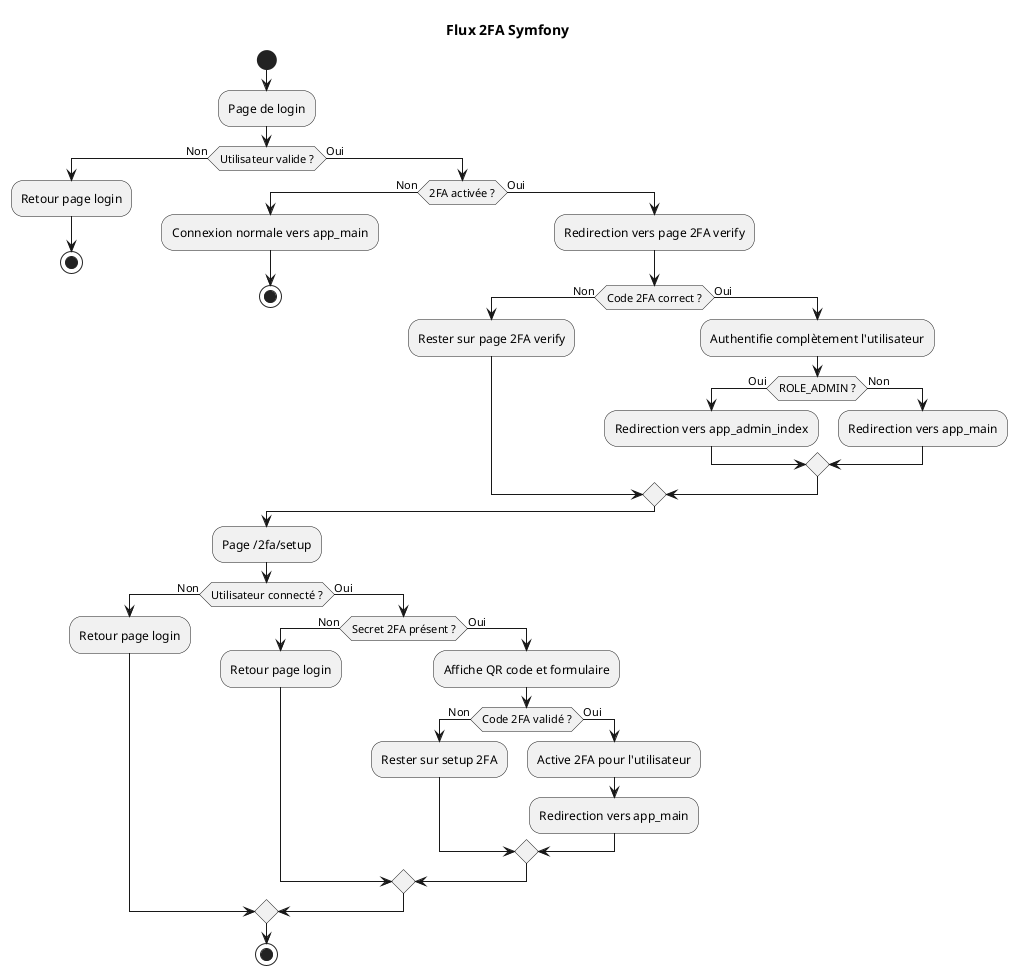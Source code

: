 @startuml
title Flux 2FA Symfony

start

:Page de login;
if (Utilisateur valide ?) then (Non)
  :Retour page login;
  stop
else (Oui)
  if (2FA activée ?) then (Non)
    :Connexion normale vers app_main;
    stop
  else (Oui)
    :Redirection vers page 2FA verify;
    if (Code 2FA correct ?) then (Non)
      :Rester sur page 2FA verify;
    else (Oui)
      :Authentifie complètement l'utilisateur;
      if (ROLE_ADMIN ?) then (Oui)
        :Redirection vers app_admin_index;
      else (Non)
        :Redirection vers app_main;
      endif
    endif
  endif
endif

' Partie Setup 2FA
:Page /2fa/setup;
if (Utilisateur connecté ?) then (Non)
  :Retour page login;
else (Oui)
  if (Secret 2FA présent ?) then (Non)
    :Retour page login;
  else (Oui)
    :Affiche QR code et formulaire;
    if (Code 2FA validé ?) then (Non)
      :Rester sur setup 2FA;
    else (Oui)
      :Active 2FA pour l'utilisateur;
      :Redirection vers app_main;
    endif
  endif
endif

stop
@enduml
